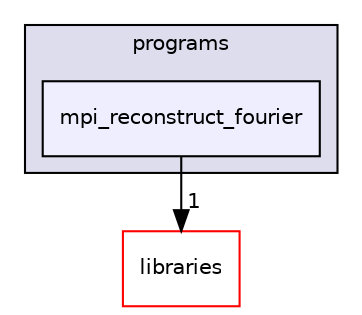 digraph "xmipp/applications/programs/mpi_reconstruct_fourier" {
  compound=true
  node [ fontsize="10", fontname="Helvetica"];
  edge [ labelfontsize="10", labelfontname="Helvetica"];
  subgraph clusterdir_592b16dc4070b933e5655da2b0d20bbb {
    graph [ bgcolor="#ddddee", pencolor="black", label="programs" fontname="Helvetica", fontsize="10", URL="dir_592b16dc4070b933e5655da2b0d20bbb.html"]
  dir_17838336ec60505126cde5f3271c2538 [shape=box, label="mpi_reconstruct_fourier", style="filled", fillcolor="#eeeeff", pencolor="black", URL="dir_17838336ec60505126cde5f3271c2538.html"];
  }
  dir_29dba3f3840f20df3b04d1972e99046b [shape=box label="libraries" fillcolor="white" style="filled" color="red" URL="dir_29dba3f3840f20df3b04d1972e99046b.html"];
  dir_17838336ec60505126cde5f3271c2538->dir_29dba3f3840f20df3b04d1972e99046b [headlabel="1", labeldistance=1.5 headhref="dir_000171_000027.html"];
}
